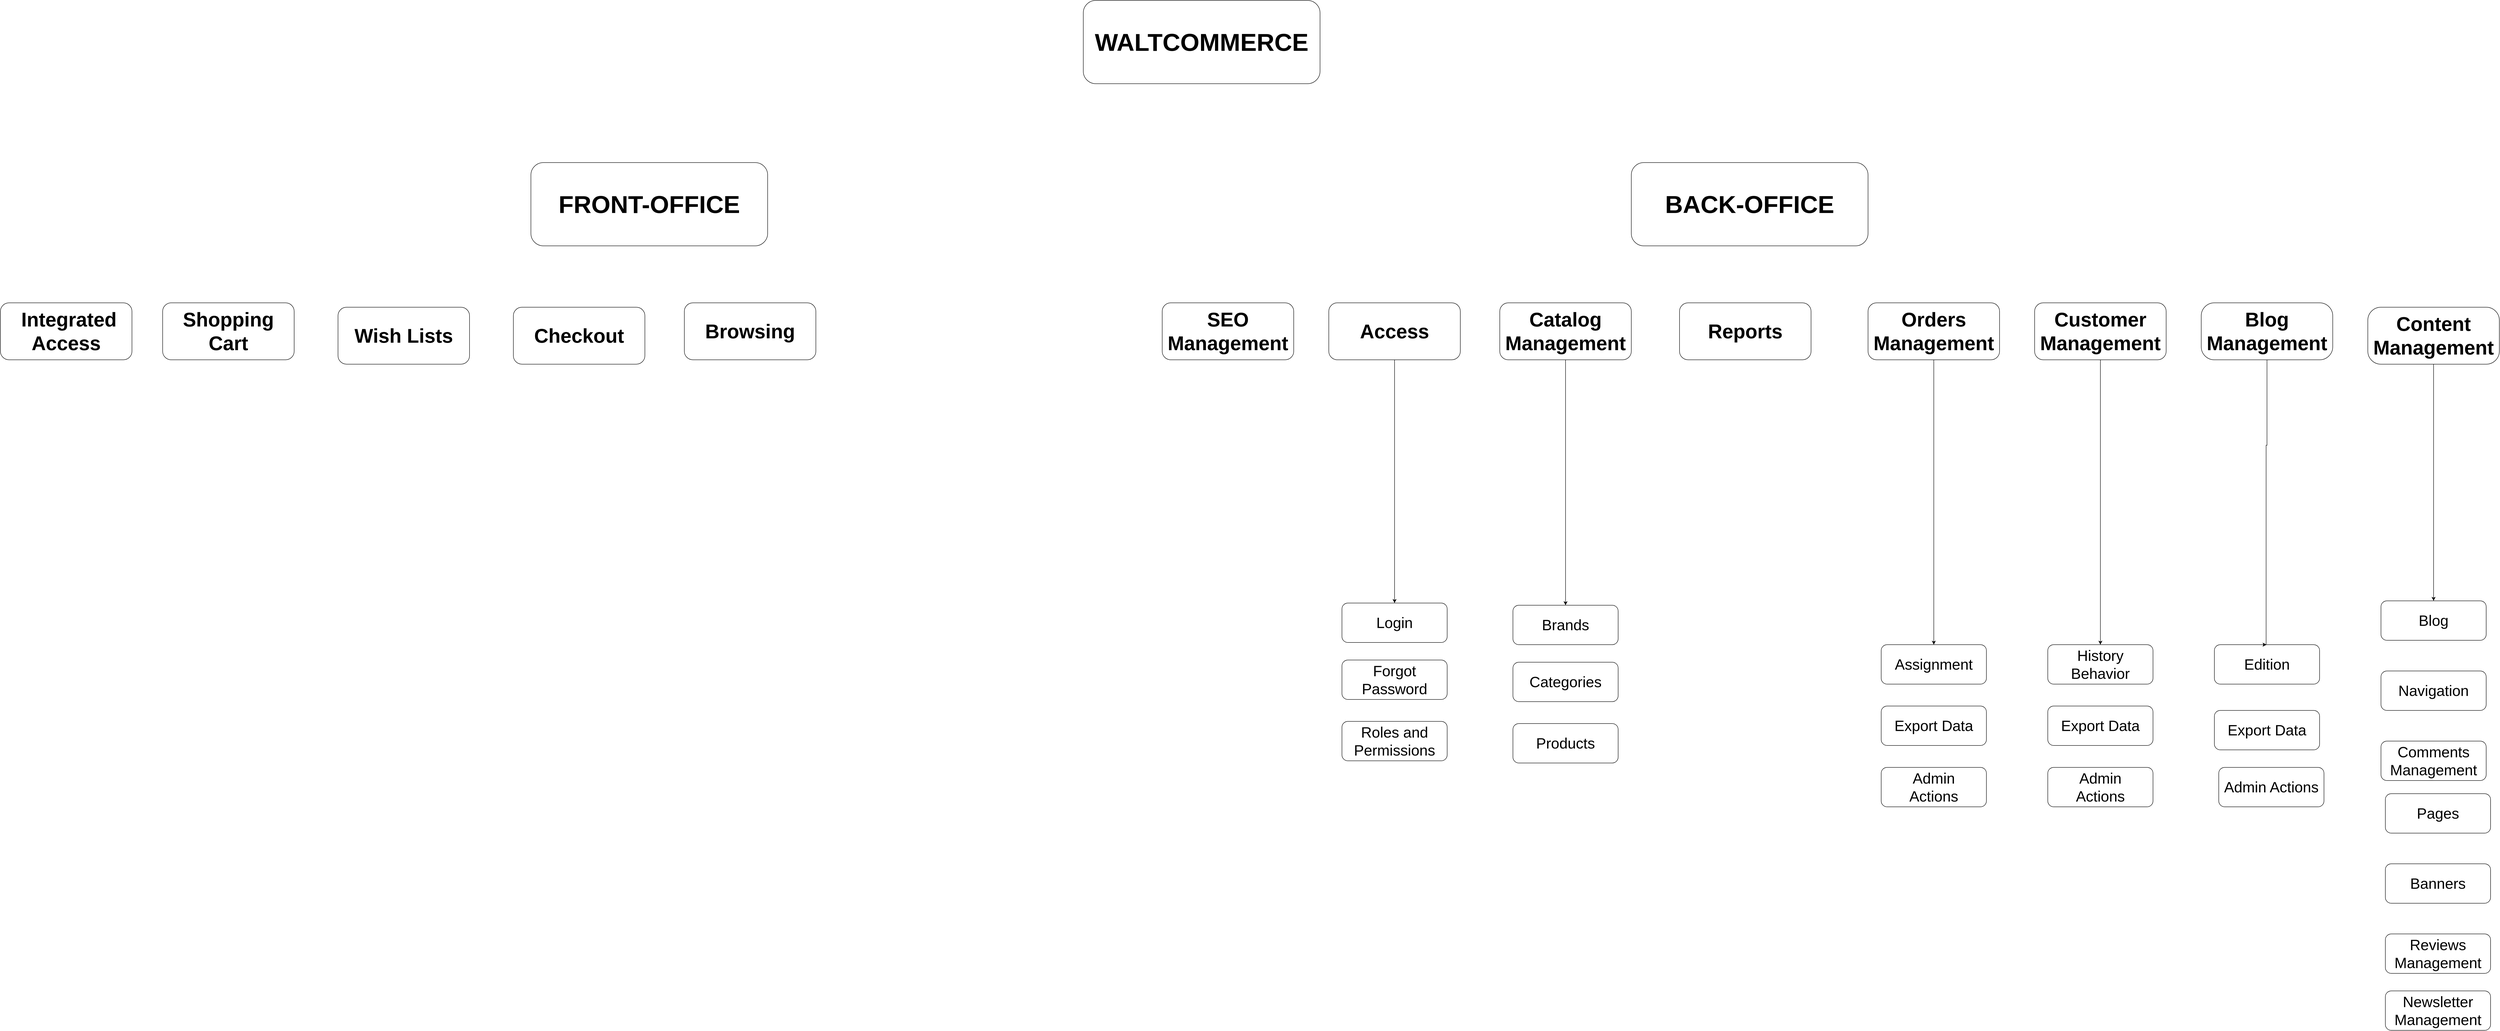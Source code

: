 <mxfile version="15.8.6" type="device"><diagram id="C5RBs43oDa-KdzZeNtuy" name="Page-1"><mxGraphModel dx="3771" dy="1314" grid="1" gridSize="10" guides="1" tooltips="1" connect="1" arrows="1" fold="1" page="1" pageScale="1" pageWidth="6000" pageHeight="4000" math="0" shadow="0"><root><mxCell id="WIyWlLk6GJQsqaUBKTNV-0"/><mxCell id="WIyWlLk6GJQsqaUBKTNV-1" parent="WIyWlLk6GJQsqaUBKTNV-0"/><mxCell id="FfuwSfQjEJLklsXhPiA0-0" value="&lt;font style=&quot;font-size: 56px;&quot;&gt;&lt;b style=&quot;font-size: 56px;&quot;&gt;WALTCOMMERCE&lt;/b&gt;&lt;/font&gt;" style="rounded=1;whiteSpace=wrap;html=1;fontSize=56;" parent="WIyWlLk6GJQsqaUBKTNV-1" vertex="1"><mxGeometry x="2730" y="630" width="540" height="190" as="geometry"/></mxCell><mxCell id="FfuwSfQjEJLklsXhPiA0-2" value="&lt;font style=&quot;font-size: 56px&quot;&gt;&lt;b style=&quot;font-size: 56px&quot;&gt;FRONT-OFFICE&lt;/b&gt;&lt;/font&gt;" style="rounded=1;whiteSpace=wrap;html=1;fontSize=56;" parent="WIyWlLk6GJQsqaUBKTNV-1" vertex="1"><mxGeometry x="1470" y="1000" width="540" height="190" as="geometry"/></mxCell><mxCell id="FfuwSfQjEJLklsXhPiA0-3" value="&lt;font style=&quot;font-size: 56px&quot;&gt;&lt;b style=&quot;font-size: 56px&quot;&gt;BACK-OFFICE&lt;/b&gt;&lt;/font&gt;" style="rounded=1;whiteSpace=wrap;html=1;fontSize=56;" parent="WIyWlLk6GJQsqaUBKTNV-1" vertex="1"><mxGeometry x="3980" y="1000" width="540" height="190" as="geometry"/></mxCell><mxCell id="FfuwSfQjEJLklsXhPiA0-24" style="edgeStyle=orthogonalEdgeStyle;rounded=0;orthogonalLoop=1;jettySize=auto;html=1;entryX=0.5;entryY=0;entryDx=0;entryDy=0;fontSize=34;" parent="WIyWlLk6GJQsqaUBKTNV-1" source="FfuwSfQjEJLklsXhPiA0-4" target="FfuwSfQjEJLklsXhPiA0-21" edge="1"><mxGeometry relative="1" as="geometry"/></mxCell><mxCell id="FfuwSfQjEJLklsXhPiA0-4" value="&lt;font style=&quot;font-size: 45px&quot;&gt;&lt;span style=&quot;font-size: 45px&quot;&gt;Catalog&lt;br&gt;Management&lt;/span&gt;&lt;/font&gt;" style="rounded=1;whiteSpace=wrap;html=1;fontSize=45;fontStyle=1" parent="WIyWlLk6GJQsqaUBKTNV-1" vertex="1"><mxGeometry x="3680" y="1320" width="300" height="130" as="geometry"/></mxCell><mxCell id="FfuwSfQjEJLklsXhPiA0-5" value="&lt;font style=&quot;font-size: 45px&quot;&gt;&lt;span style=&quot;font-size: 45px&quot;&gt;Reports&lt;/span&gt;&lt;/font&gt;" style="rounded=1;whiteSpace=wrap;html=1;fontSize=45;fontStyle=1" parent="WIyWlLk6GJQsqaUBKTNV-1" vertex="1"><mxGeometry x="4090" y="1320" width="300" height="130" as="geometry"/></mxCell><mxCell id="FfuwSfQjEJLklsXhPiA0-6" value="&lt;font style=&quot;font-size: 45px&quot;&gt;&lt;b style=&quot;font-size: 45px&quot;&gt;Orders Management&lt;/b&gt;&lt;/font&gt;" style="rounded=1;whiteSpace=wrap;html=1;fontSize=45;" parent="WIyWlLk6GJQsqaUBKTNV-1" vertex="1"><mxGeometry x="4520" y="1320" width="300" height="130" as="geometry"/></mxCell><mxCell id="FfuwSfQjEJLklsXhPiA0-8" value="&lt;font style=&quot;font-size: 45px&quot;&gt;&lt;b style=&quot;font-size: 45px&quot;&gt;Blog&lt;br&gt;Management&lt;/b&gt;&lt;/font&gt;" style="rounded=1;whiteSpace=wrap;html=1;fontSize=45;arcSize=23;" parent="WIyWlLk6GJQsqaUBKTNV-1" vertex="1"><mxGeometry x="5280" y="1320" width="300" height="130" as="geometry"/></mxCell><mxCell id="FfuwSfQjEJLklsXhPiA0-10" value="&lt;font style=&quot;font-size: 45px&quot;&gt;&lt;span style=&quot;font-size: 45px&quot;&gt;Access&lt;/span&gt;&lt;/font&gt;" style="rounded=1;whiteSpace=wrap;html=1;fontSize=45;fontStyle=1" parent="WIyWlLk6GJQsqaUBKTNV-1" vertex="1"><mxGeometry x="3290" y="1320" width="300" height="130" as="geometry"/></mxCell><mxCell id="FfuwSfQjEJLklsXhPiA0-12" value="&lt;font&gt;&amp;nbsp;Integrated Access&lt;/font&gt;" style="rounded=1;whiteSpace=wrap;html=1;fontSize=45;fontStyle=1" parent="WIyWlLk6GJQsqaUBKTNV-1" vertex="1"><mxGeometry x="260" y="1320" width="300" height="130" as="geometry"/></mxCell><mxCell id="FfuwSfQjEJLklsXhPiA0-13" value="&lt;font&gt;Shopping Cart&lt;br&gt;&lt;/font&gt;" style="rounded=1;whiteSpace=wrap;html=1;fontSize=45;fontStyle=1" parent="WIyWlLk6GJQsqaUBKTNV-1" vertex="1"><mxGeometry x="630" y="1320" width="300" height="130" as="geometry"/></mxCell><mxCell id="FfuwSfQjEJLklsXhPiA0-16" value="&lt;font style=&quot;font-size: 45px&quot;&gt;&lt;b style=&quot;font-size: 45px&quot;&gt;Checkout&lt;/b&gt;&lt;/font&gt;" style="rounded=1;whiteSpace=wrap;html=1;fontSize=45;" parent="WIyWlLk6GJQsqaUBKTNV-1" vertex="1"><mxGeometry x="1430" y="1330" width="300" height="130" as="geometry"/></mxCell><mxCell id="FfuwSfQjEJLklsXhPiA0-18" value="&lt;font style=&quot;font-size: 45px&quot;&gt;&lt;b style=&quot;font-size: 45px&quot;&gt;Wish Lists&lt;/b&gt;&lt;/font&gt;" style="rounded=1;whiteSpace=wrap;html=1;fontSize=45;" parent="WIyWlLk6GJQsqaUBKTNV-1" vertex="1"><mxGeometry x="1030" y="1330" width="300" height="130" as="geometry"/></mxCell><mxCell id="FfuwSfQjEJLklsXhPiA0-19" value="&lt;font style=&quot;font-size: 45px&quot;&gt;&lt;b style=&quot;font-size: 45px&quot;&gt;Browsing&lt;/b&gt;&lt;/font&gt;" style="rounded=1;whiteSpace=wrap;html=1;fontSize=45;" parent="WIyWlLk6GJQsqaUBKTNV-1" vertex="1"><mxGeometry x="1820" y="1320" width="300" height="130" as="geometry"/></mxCell><mxCell id="FfuwSfQjEJLklsXhPiA0-20" value="Categories" style="rounded=1;whiteSpace=wrap;html=1;fontSize=34;fontStyle=0" parent="WIyWlLk6GJQsqaUBKTNV-1" vertex="1"><mxGeometry x="3710" y="2140" width="240" height="90" as="geometry"/></mxCell><mxCell id="FfuwSfQjEJLklsXhPiA0-21" value="Brands" style="rounded=1;whiteSpace=wrap;html=1;fontSize=34;fontStyle=0" parent="WIyWlLk6GJQsqaUBKTNV-1" vertex="1"><mxGeometry x="3710" y="2010" width="240" height="90" as="geometry"/></mxCell><mxCell id="FfuwSfQjEJLklsXhPiA0-25" value="&lt;b&gt;Content Management&lt;/b&gt;" style="rounded=1;whiteSpace=wrap;html=1;fontSize=45;arcSize=23;" parent="WIyWlLk6GJQsqaUBKTNV-1" vertex="1"><mxGeometry x="5660" y="1330" width="300" height="130" as="geometry"/></mxCell><mxCell id="FfuwSfQjEJLklsXhPiA0-26" value="Blog" style="rounded=1;whiteSpace=wrap;html=1;fontSize=34;fontStyle=0" parent="WIyWlLk6GJQsqaUBKTNV-1" vertex="1"><mxGeometry x="5690" y="2000" width="240" height="90" as="geometry"/></mxCell><mxCell id="FfuwSfQjEJLklsXhPiA0-28" value="Pages" style="rounded=1;whiteSpace=wrap;html=1;fontSize=34;fontStyle=0" parent="WIyWlLk6GJQsqaUBKTNV-1" vertex="1"><mxGeometry x="5700" y="2440" width="240" height="90" as="geometry"/></mxCell><mxCell id="FfuwSfQjEJLklsXhPiA0-29" value="Navigation" style="rounded=1;whiteSpace=wrap;html=1;fontSize=34;fontStyle=0" parent="WIyWlLk6GJQsqaUBKTNV-1" vertex="1"><mxGeometry x="5690" y="2160" width="240" height="90" as="geometry"/></mxCell><mxCell id="FfuwSfQjEJLklsXhPiA0-30" value="Banners" style="rounded=1;whiteSpace=wrap;html=1;fontSize=34;fontStyle=0" parent="WIyWlLk6GJQsqaUBKTNV-1" vertex="1"><mxGeometry x="5700" y="2600" width="240" height="90" as="geometry"/></mxCell><mxCell id="FfuwSfQjEJLklsXhPiA0-32" value="Reviews Management" style="rounded=1;whiteSpace=wrap;html=1;fontSize=34;fontStyle=0" parent="WIyWlLk6GJQsqaUBKTNV-1" vertex="1"><mxGeometry x="5700" y="2760" width="240" height="90" as="geometry"/></mxCell><mxCell id="FfuwSfQjEJLklsXhPiA0-33" value="Comments Management" style="rounded=1;whiteSpace=wrap;html=1;fontSize=34;fontStyle=0" parent="WIyWlLk6GJQsqaUBKTNV-1" vertex="1"><mxGeometry x="5690" y="2320" width="240" height="90" as="geometry"/></mxCell><mxCell id="FfuwSfQjEJLklsXhPiA0-34" value="&lt;font style=&quot;font-size: 45px&quot;&gt;&lt;b style=&quot;font-size: 45px&quot;&gt;Customer&lt;br&gt;Management&lt;/b&gt;&lt;/font&gt;" style="rounded=1;whiteSpace=wrap;html=1;fontSize=45;" parent="WIyWlLk6GJQsqaUBKTNV-1" vertex="1"><mxGeometry x="4900" y="1320" width="300" height="130" as="geometry"/></mxCell><mxCell id="FfuwSfQjEJLklsXhPiA0-36" value="" style="endArrow=classic;html=1;rounded=0;fontSize=34;exitX=0.5;exitY=1;exitDx=0;exitDy=0;entryX=0.5;entryY=0;entryDx=0;entryDy=0;" parent="WIyWlLk6GJQsqaUBKTNV-1" source="FfuwSfQjEJLklsXhPiA0-25" target="FfuwSfQjEJLklsXhPiA0-26" edge="1"><mxGeometry width="50" height="50" relative="1" as="geometry"><mxPoint x="5720" y="1780" as="sourcePoint"/><mxPoint x="5770" y="1730" as="targetPoint"/></mxGeometry></mxCell><mxCell id="ICJONV1z5f8O_DcSpf4Q-1" value="Products" style="rounded=1;whiteSpace=wrap;html=1;fontSize=34;fontStyle=0" vertex="1" parent="WIyWlLk6GJQsqaUBKTNV-1"><mxGeometry x="3710" y="2280" width="240" height="90" as="geometry"/></mxCell><mxCell id="ICJONV1z5f8O_DcSpf4Q-2" value="History Behavior" style="rounded=1;whiteSpace=wrap;html=1;fontSize=34;fontStyle=0" vertex="1" parent="WIyWlLk6GJQsqaUBKTNV-1"><mxGeometry x="4930" y="2100" width="240" height="90" as="geometry"/></mxCell><mxCell id="ICJONV1z5f8O_DcSpf4Q-3" value="Export Data" style="rounded=1;whiteSpace=wrap;html=1;fontSize=34;fontStyle=0" vertex="1" parent="WIyWlLk6GJQsqaUBKTNV-1"><mxGeometry x="4930" y="2240" width="240" height="90" as="geometry"/></mxCell><mxCell id="ICJONV1z5f8O_DcSpf4Q-4" value="Admin &lt;br&gt;Actions" style="rounded=1;whiteSpace=wrap;html=1;fontSize=34;fontStyle=0" vertex="1" parent="WIyWlLk6GJQsqaUBKTNV-1"><mxGeometry x="4930" y="2380" width="240" height="90" as="geometry"/></mxCell><mxCell id="ICJONV1z5f8O_DcSpf4Q-5" value="Newsletter Management" style="rounded=1;whiteSpace=wrap;html=1;fontSize=34;fontStyle=0" vertex="1" parent="WIyWlLk6GJQsqaUBKTNV-1"><mxGeometry x="5700" y="2890" width="240" height="90" as="geometry"/></mxCell><mxCell id="ICJONV1z5f8O_DcSpf4Q-7" style="edgeStyle=orthogonalEdgeStyle;rounded=0;orthogonalLoop=1;jettySize=auto;html=1;entryX=0.5;entryY=0;entryDx=0;entryDy=0;fontSize=34;exitX=0.5;exitY=1;exitDx=0;exitDy=0;" edge="1" parent="WIyWlLk6GJQsqaUBKTNV-1" source="FfuwSfQjEJLklsXhPiA0-34" target="ICJONV1z5f8O_DcSpf4Q-2"><mxGeometry relative="1" as="geometry"><mxPoint x="5030" y="1490" as="sourcePoint"/><mxPoint x="5030" y="2050" as="targetPoint"/></mxGeometry></mxCell><mxCell id="ICJONV1z5f8O_DcSpf4Q-8" value="Export Data" style="rounded=1;whiteSpace=wrap;html=1;fontSize=34;fontStyle=0" vertex="1" parent="WIyWlLk6GJQsqaUBKTNV-1"><mxGeometry x="4550" y="2240" width="240" height="90" as="geometry"/></mxCell><mxCell id="ICJONV1z5f8O_DcSpf4Q-9" value="Admin &lt;br&gt;Actions" style="rounded=1;whiteSpace=wrap;html=1;fontSize=34;fontStyle=0" vertex="1" parent="WIyWlLk6GJQsqaUBKTNV-1"><mxGeometry x="4550" y="2380" width="240" height="90" as="geometry"/></mxCell><mxCell id="ICJONV1z5f8O_DcSpf4Q-10" value="Assignment" style="rounded=1;whiteSpace=wrap;html=1;fontSize=34;fontStyle=0" vertex="1" parent="WIyWlLk6GJQsqaUBKTNV-1"><mxGeometry x="4550" y="2100" width="240" height="90" as="geometry"/></mxCell><mxCell id="ICJONV1z5f8O_DcSpf4Q-11" style="edgeStyle=orthogonalEdgeStyle;rounded=0;orthogonalLoop=1;jettySize=auto;html=1;fontSize=34;exitX=0.5;exitY=1;exitDx=0;exitDy=0;entryX=0.5;entryY=0;entryDx=0;entryDy=0;" edge="1" parent="WIyWlLk6GJQsqaUBKTNV-1" source="FfuwSfQjEJLklsXhPiA0-6" target="ICJONV1z5f8O_DcSpf4Q-10"><mxGeometry relative="1" as="geometry"><mxPoint x="4668.57" y="1480" as="sourcePoint"/><mxPoint x="4669" y="2040" as="targetPoint"/></mxGeometry></mxCell><mxCell id="ICJONV1z5f8O_DcSpf4Q-12" value="&lt;font style=&quot;font-size: 45px&quot;&gt;&lt;span style=&quot;font-size: 45px&quot;&gt;SEO Management&lt;/span&gt;&lt;/font&gt;" style="rounded=1;whiteSpace=wrap;html=1;fontSize=45;fontStyle=1" vertex="1" parent="WIyWlLk6GJQsqaUBKTNV-1"><mxGeometry x="2910" y="1320" width="300" height="130" as="geometry"/></mxCell><mxCell id="ICJONV1z5f8O_DcSpf4Q-13" value="Edition" style="rounded=1;whiteSpace=wrap;html=1;fontSize=34;fontStyle=0" vertex="1" parent="WIyWlLk6GJQsqaUBKTNV-1"><mxGeometry x="5310" y="2100" width="240" height="90" as="geometry"/></mxCell><mxCell id="ICJONV1z5f8O_DcSpf4Q-14" value="Admin Actions" style="rounded=1;whiteSpace=wrap;html=1;fontSize=34;fontStyle=0" vertex="1" parent="WIyWlLk6GJQsqaUBKTNV-1"><mxGeometry x="5320" y="2380" width="240" height="90" as="geometry"/></mxCell><mxCell id="ICJONV1z5f8O_DcSpf4Q-15" value="Export Data" style="rounded=1;whiteSpace=wrap;html=1;fontSize=34;fontStyle=0" vertex="1" parent="WIyWlLk6GJQsqaUBKTNV-1"><mxGeometry x="5310" y="2250" width="240" height="90" as="geometry"/></mxCell><mxCell id="ICJONV1z5f8O_DcSpf4Q-16" value="Forgot Password" style="rounded=1;whiteSpace=wrap;html=1;fontSize=34;fontStyle=0" vertex="1" parent="WIyWlLk6GJQsqaUBKTNV-1"><mxGeometry x="3320" y="2135" width="240" height="90" as="geometry"/></mxCell><mxCell id="ICJONV1z5f8O_DcSpf4Q-17" value="Login" style="rounded=1;whiteSpace=wrap;html=1;fontSize=34;fontStyle=0" vertex="1" parent="WIyWlLk6GJQsqaUBKTNV-1"><mxGeometry x="3320" y="2005" width="240" height="90" as="geometry"/></mxCell><mxCell id="ICJONV1z5f8O_DcSpf4Q-18" value="Roles and Permissions" style="rounded=1;whiteSpace=wrap;html=1;fontSize=34;fontStyle=0" vertex="1" parent="WIyWlLk6GJQsqaUBKTNV-1"><mxGeometry x="3320" y="2275" width="240" height="90" as="geometry"/></mxCell><mxCell id="ICJONV1z5f8O_DcSpf4Q-19" style="edgeStyle=orthogonalEdgeStyle;rounded=0;orthogonalLoop=1;jettySize=auto;html=1;fontSize=34;exitX=0.5;exitY=1;exitDx=0;exitDy=0;" edge="1" parent="WIyWlLk6GJQsqaUBKTNV-1" source="FfuwSfQjEJLklsXhPiA0-8"><mxGeometry relative="1" as="geometry"><mxPoint x="5428.57" y="1485" as="sourcePoint"/><mxPoint x="5429" y="2100" as="targetPoint"/><Array as="points"><mxPoint x="5428" y="1645"/></Array></mxGeometry></mxCell><mxCell id="ICJONV1z5f8O_DcSpf4Q-20" style="edgeStyle=orthogonalEdgeStyle;rounded=0;orthogonalLoop=1;jettySize=auto;html=1;entryX=0.5;entryY=0;entryDx=0;entryDy=0;fontSize=34;exitX=0.5;exitY=1;exitDx=0;exitDy=0;" edge="1" parent="WIyWlLk6GJQsqaUBKTNV-1" source="FfuwSfQjEJLklsXhPiA0-10" target="ICJONV1z5f8O_DcSpf4Q-17"><mxGeometry relative="1" as="geometry"><mxPoint x="3450" y="1470" as="sourcePoint"/><mxPoint x="3450" y="2030" as="targetPoint"/></mxGeometry></mxCell></root></mxGraphModel></diagram></mxfile>